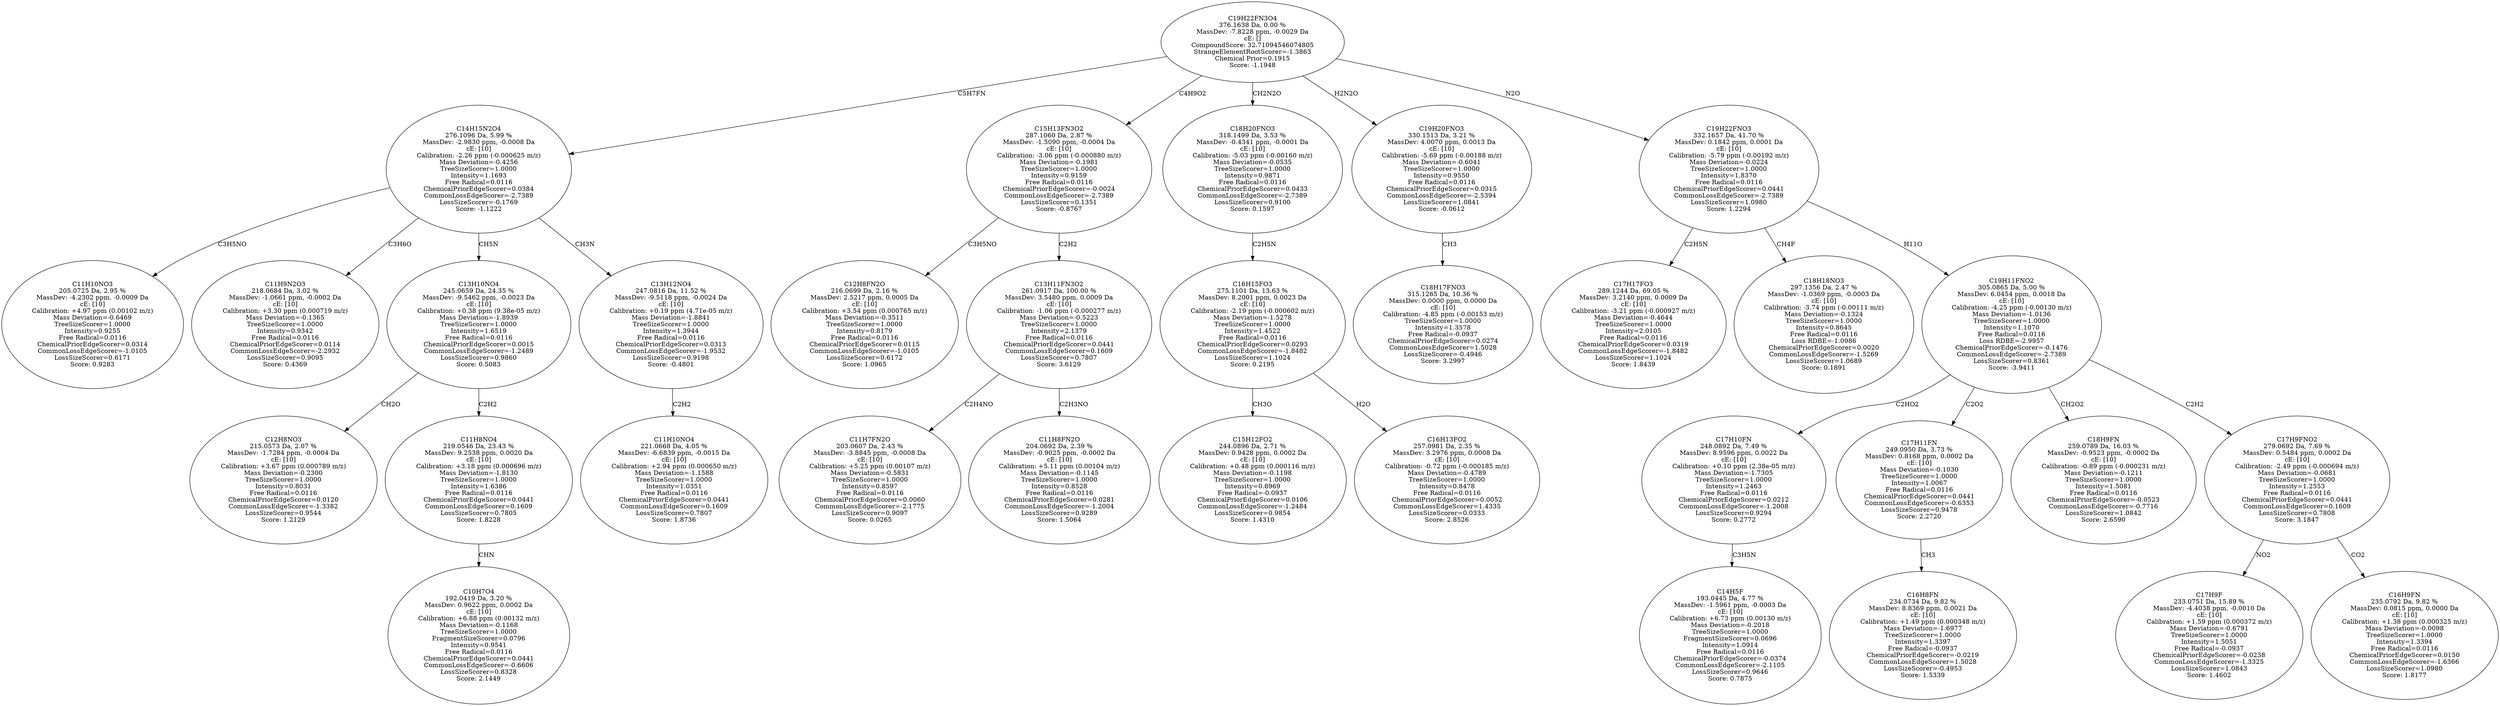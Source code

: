 strict digraph {
v1 [label="C11H10NO3\n205.0725 Da, 2.95 %\nMassDev: -4.2302 ppm, -0.0009 Da\ncE: [10]\nCalibration: +4.97 ppm (0.00102 m/z)\nMass Deviation=-0.6469\nTreeSizeScorer=1.0000\nIntensity=0.9255\nFree Radical=0.0116\nChemicalPriorEdgeScorer=0.0314\nCommonLossEdgeScorer=-1.0105\nLossSizeScorer=0.6171\nScore: 0.9283"];
v2 [label="C11H9N2O3\n218.0684 Da, 3.02 %\nMassDev: -1.0661 ppm, -0.0002 Da\ncE: [10]\nCalibration: +3.30 ppm (0.000719 m/z)\nMass Deviation=-0.1365\nTreeSizeScorer=1.0000\nIntensity=0.9342\nFree Radical=0.0116\nChemicalPriorEdgeScorer=0.0114\nCommonLossEdgeScorer=-2.2932\nLossSizeScorer=0.9095\nScore: 0.4369"];
v3 [label="C12H8NO3\n215.0573 Da, 2.07 %\nMassDev: -1.7284 ppm, -0.0004 Da\ncE: [10]\nCalibration: +3.67 ppm (0.000789 m/z)\nMass Deviation=-0.2300\nTreeSizeScorer=1.0000\nIntensity=0.8031\nFree Radical=0.0116\nChemicalPriorEdgeScorer=0.0120\nCommonLossEdgeScorer=-1.3382\nLossSizeScorer=0.9544\nScore: 1.2129"];
v4 [label="C10H7O4\n192.0419 Da, 3.20 %\nMassDev: 0.9622 ppm, 0.0002 Da\ncE: [10]\nCalibration: +6.88 ppm (0.00132 m/z)\nMass Deviation=-0.1168\nTreeSizeScorer=1.0000\nFragmentSizeScorer=0.0796\nIntensity=0.9541\nFree Radical=0.0116\nChemicalPriorEdgeScorer=0.0441\nCommonLossEdgeScorer=-0.6606\nLossSizeScorer=0.8328\nScore: 2.1449"];
v5 [label="C11H8NO4\n219.0546 Da, 23.43 %\nMassDev: 9.2538 ppm, 0.0020 Da\ncE: [10]\nCalibration: +3.18 ppm (0.000696 m/z)\nMass Deviation=-1.8130\nTreeSizeScorer=1.0000\nIntensity=1.6386\nFree Radical=0.0116\nChemicalPriorEdgeScorer=0.0441\nCommonLossEdgeScorer=0.1609\nLossSizeScorer=0.7805\nScore: 1.8228"];
v6 [label="C13H10NO4\n245.0659 Da, 24.35 %\nMassDev: -9.5462 ppm, -0.0023 Da\ncE: [10]\nCalibration: +0.38 ppm (9.38e-05 m/z)\nMass Deviation=-1.8939\nTreeSizeScorer=1.0000\nIntensity=1.6519\nFree Radical=0.0116\nChemicalPriorEdgeScorer=0.0015\nCommonLossEdgeScorer=-1.2489\nLossSizeScorer=0.9860\nScore: 0.5083"];
v7 [label="C11H10NO4\n221.0668 Da, 4.05 %\nMassDev: -6.6839 ppm, -0.0015 Da\ncE: [10]\nCalibration: +2.94 ppm (0.000650 m/z)\nMass Deviation=-1.1588\nTreeSizeScorer=1.0000\nIntensity=1.0351\nFree Radical=0.0116\nChemicalPriorEdgeScorer=0.0441\nCommonLossEdgeScorer=0.1609\nLossSizeScorer=0.7807\nScore: 1.8736"];
v8 [label="C13H12NO4\n247.0816 Da, 11.52 %\nMassDev: -9.5118 ppm, -0.0024 Da\ncE: [10]\nCalibration: +0.19 ppm (4.71e-05 m/z)\nMass Deviation=-1.8841\nTreeSizeScorer=1.0000\nIntensity=1.3944\nFree Radical=0.0116\nChemicalPriorEdgeScorer=0.0313\nCommonLossEdgeScorer=-1.9532\nLossSizeScorer=0.9198\nScore: -0.4801"];
v9 [label="C14H15N2O4\n276.1096 Da, 5.99 %\nMassDev: -2.9830 ppm, -0.0008 Da\ncE: [10]\nCalibration: -2.26 ppm (-0.000625 m/z)\nMass Deviation=-0.4256\nTreeSizeScorer=1.0000\nIntensity=1.1693\nFree Radical=0.0116\nChemicalPriorEdgeScorer=0.0384\nCommonLossEdgeScorer=-2.7389\nLossSizeScorer=-0.1769\nScore: -1.1222"];
v10 [label="C12H8FN2O\n216.0699 Da, 2.16 %\nMassDev: 2.5217 ppm, 0.0005 Da\ncE: [10]\nCalibration: +3.54 ppm (0.000765 m/z)\nMass Deviation=-0.3511\nTreeSizeScorer=1.0000\nIntensity=0.8179\nFree Radical=0.0116\nChemicalPriorEdgeScorer=0.0115\nCommonLossEdgeScorer=-1.0105\nLossSizeScorer=0.6172\nScore: 1.0965"];
v11 [label="C11H7FN2O\n203.0607 Da, 2.43 %\nMassDev: -3.8845 ppm, -0.0008 Da\ncE: [10]\nCalibration: +5.25 ppm (0.00107 m/z)\nMass Deviation=-0.5831\nTreeSizeScorer=1.0000\nIntensity=0.8597\nFree Radical=0.0116\nChemicalPriorEdgeScorer=0.0060\nCommonLossEdgeScorer=-2.1775\nLossSizeScorer=0.9097\nScore: 0.0265"];
v12 [label="C11H8FN2O\n204.0692 Da, 2.39 %\nMassDev: -0.9025 ppm, -0.0002 Da\ncE: [10]\nCalibration: +5.11 ppm (0.00104 m/z)\nMass Deviation=-0.1145\nTreeSizeScorer=1.0000\nIntensity=0.8528\nFree Radical=0.0116\nChemicalPriorEdgeScorer=0.0281\nCommonLossEdgeScorer=-1.2004\nLossSizeScorer=0.9289\nScore: 1.5064"];
v13 [label="C13H11FN3O2\n261.0917 Da, 100.00 %\nMassDev: 3.5480 ppm, 0.0009 Da\ncE: [10]\nCalibration: -1.06 ppm (-0.000277 m/z)\nMass Deviation=-0.5223\nTreeSizeScorer=1.0000\nIntensity=2.1379\nFree Radical=0.0116\nChemicalPriorEdgeScorer=0.0441\nCommonLossEdgeScorer=0.1609\nLossSizeScorer=0.7807\nScore: 3.6129"];
v14 [label="C15H13FN3O2\n287.1060 Da, 2.87 %\nMassDev: -1.5090 ppm, -0.0004 Da\ncE: [10]\nCalibration: -3.06 ppm (-0.000880 m/z)\nMass Deviation=-0.1981\nTreeSizeScorer=1.0000\nIntensity=0.9159\nFree Radical=0.0116\nChemicalPriorEdgeScorer=-0.0024\nCommonLossEdgeScorer=-2.7389\nLossSizeScorer=0.1351\nScore: -0.8767"];
v15 [label="C15H12FO2\n244.0896 Da, 2.71 %\nMassDev: 0.9428 ppm, 0.0002 Da\ncE: [10]\nCalibration: +0.48 ppm (0.000116 m/z)\nMass Deviation=-0.1198\nTreeSizeScorer=1.0000\nIntensity=0.8969\nFree Radical=-0.0937\nChemicalPriorEdgeScorer=0.0106\nCommonLossEdgeScorer=-1.2484\nLossSizeScorer=0.9854\nScore: 1.4310"];
v16 [label="C16H13FO2\n257.0981 Da, 2.35 %\nMassDev: 3.2976 ppm, 0.0008 Da\ncE: [10]\nCalibration: -0.72 ppm (-0.000185 m/z)\nMass Deviation=-0.4789\nTreeSizeScorer=1.0000\nIntensity=0.8478\nFree Radical=0.0116\nChemicalPriorEdgeScorer=0.0052\nCommonLossEdgeScorer=1.4335\nLossSizeScorer=0.0333\nScore: 2.8526"];
v17 [label="C16H15FO3\n275.1101 Da, 13.63 %\nMassDev: 8.2001 ppm, 0.0023 Da\ncE: [10]\nCalibration: -2.19 ppm (-0.000602 m/z)\nMass Deviation=-1.5278\nTreeSizeScorer=1.0000\nIntensity=1.4522\nFree Radical=0.0116\nChemicalPriorEdgeScorer=0.0293\nCommonLossEdgeScorer=-1.8482\nLossSizeScorer=1.1024\nScore: 0.2195"];
v18 [label="C18H20FNO3\n318.1499 Da, 3.53 %\nMassDev: -0.4341 ppm, -0.0001 Da\ncE: [10]\nCalibration: -5.03 ppm (-0.00160 m/z)\nMass Deviation=-0.0535\nTreeSizeScorer=1.0000\nIntensity=0.9871\nFree Radical=0.0116\nChemicalPriorEdgeScorer=0.0433\nCommonLossEdgeScorer=-2.7389\nLossSizeScorer=0.9100\nScore: 0.1597"];
v19 [label="C18H17FNO3\n315.1265 Da, 10.36 %\nMassDev: 0.0000 ppm, 0.0000 Da\ncE: [10]\nCalibration: -4.85 ppm (-0.00153 m/z)\nTreeSizeScorer=1.0000\nIntensity=1.3578\nFree Radical=-0.0937\nChemicalPriorEdgeScorer=0.0274\nCommonLossEdgeScorer=1.5028\nLossSizeScorer=-0.4946\nScore: 3.2997"];
v20 [label="C19H20FNO3\n330.1513 Da, 3.21 %\nMassDev: 4.0070 ppm, 0.0013 Da\ncE: [10]\nCalibration: -5.69 ppm (-0.00188 m/z)\nMass Deviation=-0.6041\nTreeSizeScorer=1.0000\nIntensity=0.9550\nFree Radical=0.0116\nChemicalPriorEdgeScorer=0.0315\nCommonLossEdgeScorer=-2.5394\nLossSizeScorer=1.0841\nScore: -0.0612"];
v21 [label="C17H17FO3\n289.1244 Da, 69.05 %\nMassDev: 3.2140 ppm, 0.0009 Da\ncE: [10]\nCalibration: -3.21 ppm (-0.000927 m/z)\nMass Deviation=-0.4644\nTreeSizeScorer=1.0000\nIntensity=2.0105\nFree Radical=0.0116\nChemicalPriorEdgeScorer=0.0319\nCommonLossEdgeScorer=-1.8482\nLossSizeScorer=1.1024\nScore: 1.8439"];
v22 [label="C18H18NO3\n297.1356 Da, 2.47 %\nMassDev: -1.0369 ppm, -0.0003 Da\ncE: [10]\nCalibration: -3.74 ppm (-0.00111 m/z)\nMass Deviation=-0.1324\nTreeSizeScorer=1.0000\nIntensity=0.8645\nFree Radical=0.0116\nLoss RDBE=-1.0986\nChemicalPriorEdgeScorer=0.0020\nCommonLossEdgeScorer=-1.5269\nLossSizeScorer=1.0689\nScore: 0.1891"];
v23 [label="C14H5F\n193.0445 Da, 4.77 %\nMassDev: -1.5961 ppm, -0.0003 Da\ncE: [10]\nCalibration: +6.73 ppm (0.00130 m/z)\nMass Deviation=-0.2018\nTreeSizeScorer=1.0000\nFragmentSizeScorer=0.0696\nIntensity=1.0914\nFree Radical=0.0116\nChemicalPriorEdgeScorer=-0.0374\nCommonLossEdgeScorer=-2.1105\nLossSizeScorer=0.9646\nScore: 0.7875"];
v24 [label="C17H10FN\n248.0892 Da, 7.49 %\nMassDev: 8.9596 ppm, 0.0022 Da\ncE: [10]\nCalibration: +0.10 ppm (2.38e-05 m/z)\nMass Deviation=-1.7305\nTreeSizeScorer=1.0000\nIntensity=1.2463\nFree Radical=0.0116\nChemicalPriorEdgeScorer=0.0212\nCommonLossEdgeScorer=-1.2008\nLossSizeScorer=0.9294\nScore: 0.2772"];
v25 [label="C16H8FN\n234.0734 Da, 9.82 %\nMassDev: 8.8369 ppm, 0.0021 Da\ncE: [10]\nCalibration: +1.49 ppm (0.000348 m/z)\nMass Deviation=-1.6977\nTreeSizeScorer=1.0000\nIntensity=1.3397\nFree Radical=-0.0937\nChemicalPriorEdgeScorer=-0.0219\nCommonLossEdgeScorer=1.5028\nLossSizeScorer=-0.4953\nScore: 1.5339"];
v26 [label="C17H11FN\n249.0950 Da, 3.73 %\nMassDev: 0.8168 ppm, 0.0002 Da\ncE: [10]\nMass Deviation=-0.1030\nTreeSizeScorer=1.0000\nIntensity=1.0067\nFree Radical=0.0116\nChemicalPriorEdgeScorer=0.0441\nCommonLossEdgeScorer=-0.6353\nLossSizeScorer=0.9478\nScore: 2.2720"];
v27 [label="C18H9FN\n259.0789 Da, 16.03 %\nMassDev: -0.9523 ppm, -0.0002 Da\ncE: [10]\nCalibration: -0.89 ppm (-0.000231 m/z)\nMass Deviation=-0.1211\nTreeSizeScorer=1.0000\nIntensity=1.5081\nFree Radical=0.0116\nChemicalPriorEdgeScorer=-0.0523\nCommonLossEdgeScorer=-0.7716\nLossSizeScorer=1.0842\nScore: 2.6590"];
v28 [label="C17H9F\n233.0751 Da, 15.89 %\nMassDev: -4.4038 ppm, -0.0010 Da\ncE: [10]\nCalibration: +1.59 ppm (0.000372 m/z)\nMass Deviation=-0.6791\nTreeSizeScorer=1.0000\nIntensity=1.5051\nFree Radical=-0.0937\nChemicalPriorEdgeScorer=-0.0238\nCommonLossEdgeScorer=-1.3325\nLossSizeScorer=1.0843\nScore: 1.4602"];
v29 [label="C16H9FN\n235.0792 Da, 9.82 %\nMassDev: 0.0815 ppm, 0.0000 Da\ncE: [10]\nCalibration: +1.38 ppm (0.000325 m/z)\nMass Deviation=-0.0098\nTreeSizeScorer=1.0000\nIntensity=1.3394\nFree Radical=0.0116\nChemicalPriorEdgeScorer=0.0150\nCommonLossEdgeScorer=-1.6366\nLossSizeScorer=1.0980\nScore: 1.8177"];
v30 [label="C17H9FNO2\n279.0692 Da, 7.69 %\nMassDev: 0.5484 ppm, 0.0002 Da\ncE: [10]\nCalibration: -2.49 ppm (-0.000694 m/z)\nMass Deviation=-0.0681\nTreeSizeScorer=1.0000\nIntensity=1.2553\nFree Radical=0.0116\nChemicalPriorEdgeScorer=0.0441\nCommonLossEdgeScorer=0.1609\nLossSizeScorer=0.7808\nScore: 3.1847"];
v31 [label="C19H11FNO2\n305.0865 Da, 5.00 %\nMassDev: 6.0454 ppm, 0.0018 Da\ncE: [10]\nCalibration: -4.25 ppm (-0.00130 m/z)\nMass Deviation=-1.0136\nTreeSizeScorer=1.0000\nIntensity=1.1070\nFree Radical=0.0116\nLoss RDBE=-2.9957\nChemicalPriorEdgeScorer=-0.1476\nCommonLossEdgeScorer=-2.7389\nLossSizeScorer=0.8361\nScore: -3.9411"];
v32 [label="C19H22FNO3\n332.1657 Da, 41.70 %\nMassDev: 0.1842 ppm, 0.0001 Da\ncE: [10]\nCalibration: -5.79 ppm (-0.00192 m/z)\nMass Deviation=-0.0224\nTreeSizeScorer=1.0000\nIntensity=1.8370\nFree Radical=0.0116\nChemicalPriorEdgeScorer=0.0441\nCommonLossEdgeScorer=-2.7389\nLossSizeScorer=1.0980\nScore: 1.2294"];
v33 [label="C19H22FN3O4\n376.1638 Da, 0.00 %\nMassDev: -7.8228 ppm, -0.0029 Da\ncE: []\nCompoundScore: 32.71094546074805\nStrangeElementRootScorer=-1.3863\nChemical Prior=0.1915\nScore: -1.1948"];
v9 -> v1 [label="C3H5NO"];
v9 -> v2 [label="C3H6O"];
v6 -> v3 [label="CH2O"];
v5 -> v4 [label="CHN"];
v6 -> v5 [label="C2H2"];
v9 -> v6 [label="CH5N"];
v8 -> v7 [label="C2H2"];
v9 -> v8 [label="CH3N"];
v33 -> v9 [label="C5H7FN"];
v14 -> v10 [label="C3H5NO"];
v13 -> v11 [label="C2H4NO"];
v13 -> v12 [label="C2H3NO"];
v14 -> v13 [label="C2H2"];
v33 -> v14 [label="C4H9O2"];
v17 -> v15 [label="CH3O"];
v17 -> v16 [label="H2O"];
v18 -> v17 [label="C2H5N"];
v33 -> v18 [label="CH2N2O"];
v20 -> v19 [label="CH3"];
v33 -> v20 [label="H2N2O"];
v32 -> v21 [label="C2H5N"];
v32 -> v22 [label="CH4F"];
v24 -> v23 [label="C3H5N"];
v31 -> v24 [label="C2HO2"];
v26 -> v25 [label="CH3"];
v31 -> v26 [label="C2O2"];
v31 -> v27 [label="CH2O2"];
v30 -> v28 [label="NO2"];
v30 -> v29 [label="CO2"];
v31 -> v30 [label="C2H2"];
v32 -> v31 [label="H11O"];
v33 -> v32 [label="N2O"];
}